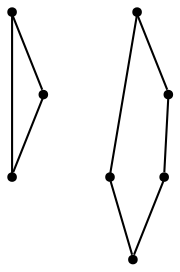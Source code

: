 graph {
  node [shape=point,comment="{\"directed\":false,\"doi\":\"10.1007/978-3-662-45803-7_26\",\"figure\":\"5 (2)\"}"]

  v0 [pos="784.940900433594,2336.4753606413487"]
  v1 [pos="783.9109525739731,2439.8505710383747"]
  v2 [pos="758.7052882666617,2362.193021438736"]
  v3 [pos="758.1924139340447,2413.619946302373"]
  v4 [pos="732.4697397238867,2362.1930214387357"]
  v5 [pos="731.9568653912696,2387.3939016015374"]
  v6 [pos="732.9867496267333,2413.619946302373"]
  v7 [pos="707.2640754165755,2440.3630260841924"]

  v7 -- v0 [id="-3",pos="707.2640754165755,2440.3630260841924 706.6927941074862,2336.6048738579925 706.6927941074862,2336.6048738579925 706.6927941074862,2336.6048738579925 784.940900433594,2336.4753606413487 784.940900433594,2336.4753606413487 784.940900433594,2336.4753606413487"]
  v7 -- v1 [id="-4",pos="707.2640754165755,2440.3630260841924 783.9109525739731,2439.8505710383747 783.9109525739731,2439.8505710383747 783.9109525739731,2439.8505710383747"]
  v6 -- v5 [id="-8",pos="732.9867496267333,2413.619946302373 731.9568653912696,2387.3939016015374 731.9568653912696,2387.3939016015374 731.9568653912696,2387.3939016015374"]
  v6 -- v3 [id="-9",pos="732.9867496267333,2413.619946302373 758.1924139340447,2413.619946302373 758.1924139340447,2413.619946302373 758.1924139340447,2413.619946302373"]
  v5 -- v4 [id="-10",pos="731.9568653912696,2387.3939016015374 732.4697397238867,2362.1930214387357 732.4697397238867,2362.1930214387357 732.4697397238867,2362.1930214387357"]
  v4 -- v2 [id="-12",pos="732.4697397238867,2362.1930214387357 758.7052882666617,2362.193021438736 758.7052882666617,2362.193021438736 758.7052882666617,2362.193021438736"]
  v3 -- v2 [id="-13",pos="758.1924139340447,2413.619946302373 758.7052882666617,2362.193021438736 758.7052882666617,2362.193021438736 758.7052882666617,2362.193021438736"]
  v1 -- v0 [id="-15",pos="783.9109525739731,2439.8505710383747 784.940900433594,2336.4753606413487 784.940900433594,2336.4753606413487 784.940900433594,2336.4753606413487"]
}